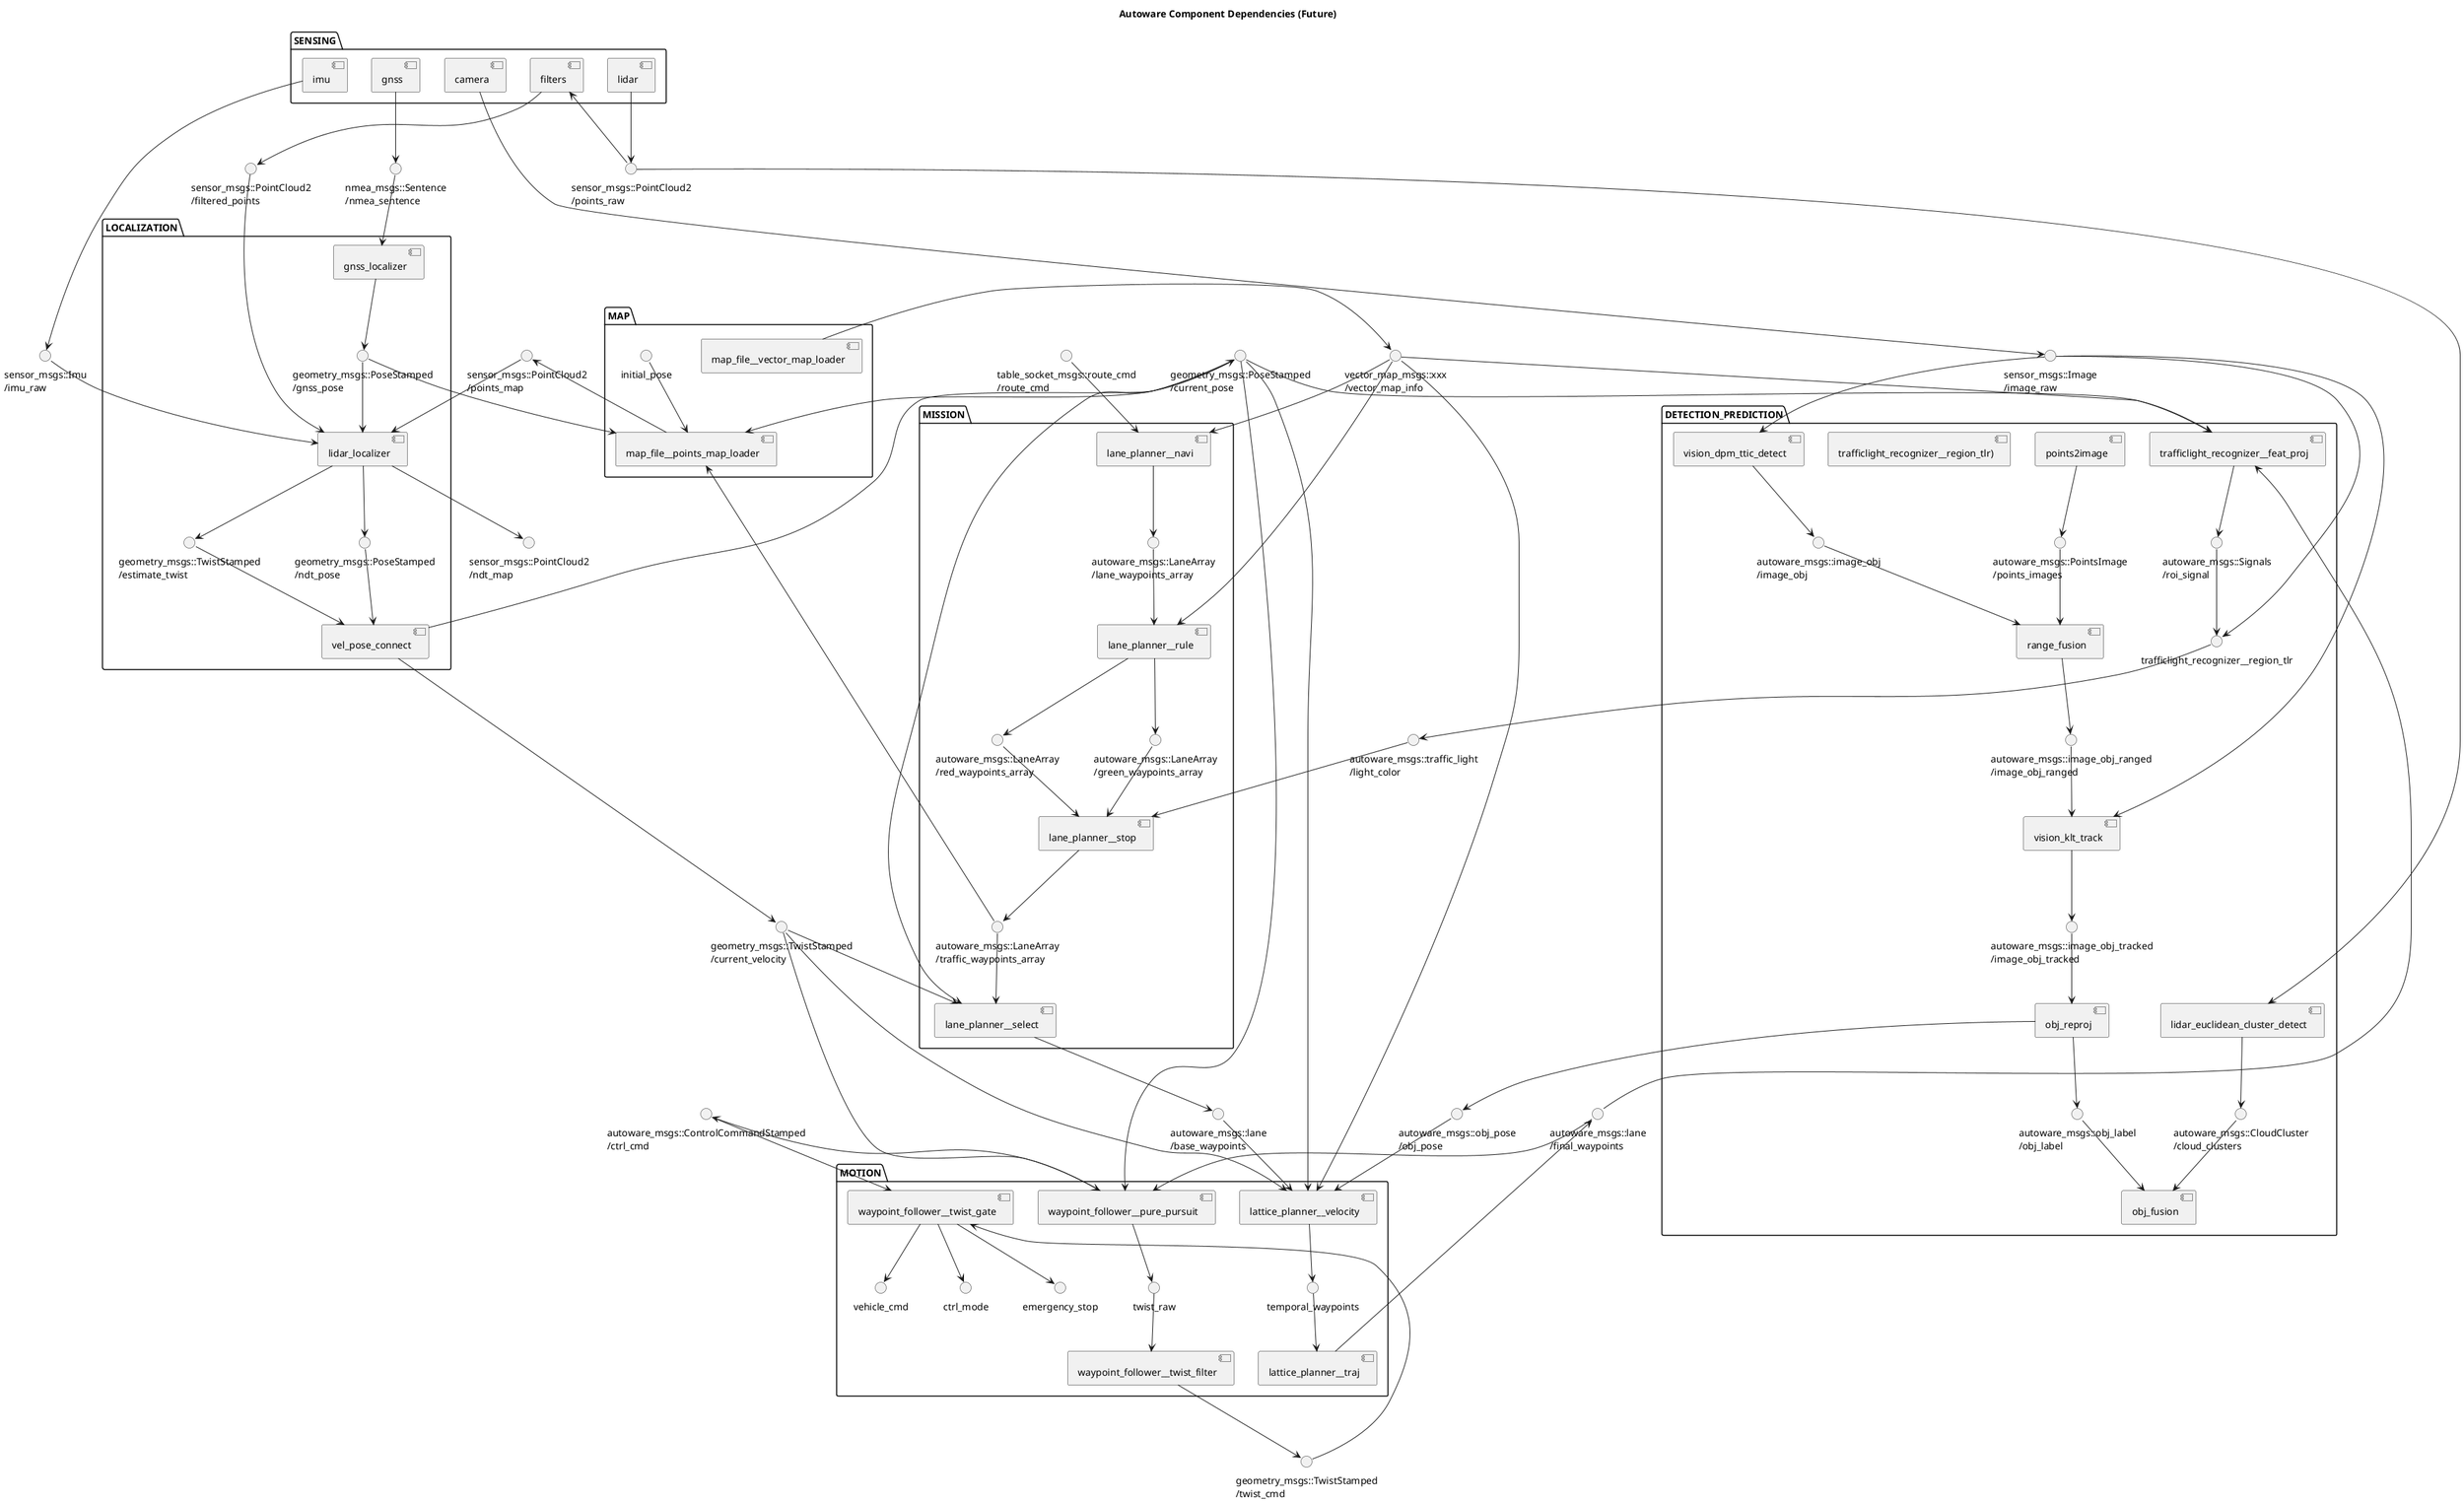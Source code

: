@startuml

title Autoware Component Dependencies (Future)

() "sensor_msgs::Image\n/image_raw" as image_raw
() "sensor_msgs::PointCloud2\n/points_raw" as points_raw
() "sensor_msgs::PointCloud2\n/filtered_points" as filtered_points
() "sensor_msgs::Imu\n/imu_raw" as imu_raw 
() "nmea_msgs::Sentence\n/nmea_sentence" as nmea_sentence

folder SENSING {
    [camera]
    'outputs
    camera --> image_raw

    [lidar]
    'outputs
    lidar --> points_raw

    [filters]
    'inputs
    points_raw --> filters
    'outputs
    filters --> filtered_points

    [imu]
    'outputs
    imu --> imu_raw

    [gnss]
    'outputs
    gnss --> nmea_sentence
}

'gnss_localizer

'lidar_localizer
() "sensor_msgs::PointCloud2\n/points_map" as points_map
() "sensor_msgs::PointCloud2\n/ndt_map" as ndt_map

'map
() "vector_map_msgs::xxx\n/vector_map_info" as vector_map_info


'vel_pose_connect
() "geometry_msgs::PoseStamped\n/current_pose" as current_pose
() "geometry_msgs::TwistStamped\n/current_velocity" as current_velocity

'vision_reprojection
() "autoware_msgs::obj_pose\n/obj_pose" as obj_pose



folder LOCALIZATION {
    () "geometry_msgs::PoseStamped\n/gnss_pose" as gnss_pose
    () "geometry_msgs::TwistStamped\n/estimate_twist" as estimate_twist
    () "geometry_msgs::PoseStamped\n/ndt_pose" as ndt_pose

    [gnss_localizer]
    'inputs
    nmea_sentence --> gnss_localizer
    'outputs
    gnss_localizer --> gnss_pose

    [lidar_localizer]
    'inputs
    gnss_pose --> lidar_localizer
    filtered_points --> lidar_localizer
    points_map --> lidar_localizer
    imu_raw --> lidar_localizer
    'outputs
    lidar_localizer --> estimate_twist
    lidar_localizer --> ndt_pose
    lidar_localizer --> ndt_map

    [vel_pose_connect]
    'inputs
    estimate_twist --> vel_pose_connect
    ndt_pose --> vel_pose_connect
    'outputs
    vel_pose_connect --> current_pose
    vel_pose_connect --> current_velocity

    '[dead_reckoner] @ Autoware v2.0
}


'vision_detector
() "autoware_msgs::traffic_light\n/light_color" as light_color



'mission_motion
() "autoware_msgs::lane\n/base_waypoints" as base_waypoints
() "autoware_msgs::lane\n/final_waypoints" as final_waypoints
() "geometry_msgs::TwistStamped\n/twist_cmd" as twist_cmd
() "autoware_msgs::ControlCommandStamped\n/ctrl_cmd" as ctrl_cmd
() "table_socket_msgs::route_cmd\n/route_cmd" as route_cmd


folder DETECTION_PREDICTION {
    () "autoware_msgs::PointsImage\n/points_images" as points_obj
	() "autoware_msgs::image_obj\n/image_obj" as image_obj
    () "autoware_msgs::image_obj_ranged\n/image_obj_ranged" as image_obj_ranged
	() "autoware_msgs::image_obj_tracked\n/image_obj_tracked" as image_obj_tracked
    () "autoware_msgs::obj_label\n/obj_label" as obj_label
	() "autoware_msgs::CloudCluster\n/cloud_clusters" as cloud_clusters
    () "autoware_msgs::Signals\n/roi_signal" as roi_signal

    [points2image]
    'outputs
    points2image --> points_obj

    [vision_dpm_ttic_detect]
    'inputs
    image_raw --> vision_dpm_ttic_detect
    'outputs
    vision_dpm_ttic_detect --> image_obj

    [range_fusion]
    'inputs
    image_obj --> range_fusion
	points_obj --> range_fusion
    'outputs
    range_fusion --> image_obj_ranged

    [vision_klt_track]
    'inputs
    image_raw --> vision_klt_track
	image_obj_ranged --> vision_klt_track
    'outputs
    vision_klt_track --> image_obj_tracked

    [obj_reproj]
	'inputs
    image_obj_tracked --> obj_reproj
    'outputs
    obj_reproj --> obj_label

    [obj_fusion]
    'inputs
    obj_label --> obj_fusion
	cloud_clusters --> obj_fusion
    'outputs
    obj_reproj --> obj_pose
   
    [lidar_euclidean_cluster_detect]
    'inputs
    points_raw --> lidar_euclidean_cluster_detect
    'outputs
    lidar_euclidean_cluster_detect --> cloud_clusters

    [trafficlight_recognizer__region_tlr)]
    'inputs
    image_raw --> trafficlight_recognizer__region_tlr
	roi_signal --> trafficlight_recognizer__region_tlr
    'outputs
    trafficlight_recognizer__region_tlr --> light_color

	[trafficlight_recognizer__feat_proj]
    'inputs
    vector_map_info --> trafficlight_recognizer__feat_proj
	current_pose --> trafficlight_recognizer__feat_proj
    final_waypoints --> trafficlight_recognizer__feat_proj
    'outputs
    trafficlight_recognizer__feat_proj --> roi_signal

}


folder MISSION{
    () "autoware_msgs::LaneArray\n/lane_waypoints_array" as lane_waypoints_array
	() "autoware_msgs::LaneArray\n/traffic_waypoints_array" as traffic_waypoints_array
	() "autoware_msgs::LaneArray\n/red_waypoints_array" as red_waypoints_array
	() "autoware_msgs::LaneArray\n/green_waypoints_array" as green_waypoints_array
    [lane_planner__navi]
    'input
    route_cmd --> lane_planner__navi
    vector_map_info --> lane_planner__navi
	'output
    lane_planner__navi --> lane_waypoints_array
   
 	[lane_planner__rule]
    'input
    lane_waypoints_array --> lane_planner__rule
    vector_map_info --> lane_planner__rule
	'output
    lane_planner__rule --> red_waypoints_array
    lane_planner__rule --> green_waypoints_array

	[lane_planner__stop]
    'input
    light_color --> lane_planner__stop
    red_waypoints_array --> lane_planner__stop
    green_waypoints_array --> lane_planner__stop
	'output
    lane_planner__stop --> traffic_waypoints_array

	[lane_planner__select]
    'input
    traffic_waypoints_array --> lane_planner__select
    current_pose --> lane_planner__select
    current_velocity --> lane_planner__select
	'output
    lane_planner__select --> base_waypoints
}

folder MOTION {
    [lattice_planner__velocity]
    'input
    current_pose --> lattice_planner__velocity
    base_waypoints --> lattice_planner__velocity
    current_velocity --> lattice_planner__velocity
    vector_map_info --> lattice_planner__velocity
    obj_pose --> lattice_planner__velocity
	'output
    lattice_planner__velocity --> temporal_waypoints

    [lattice_planner__traj]
    'input
    temporal_waypoints --> lattice_planner__traj
	'output
    lattice_planner__traj --> final_waypoints

    [waypoint_follower__pure_pursuit]
    'inputs
    current_pose --> waypoint_follower__pure_pursuit
    current_velocity --> waypoint_follower__pure_pursuit
    final_waypoints --> waypoint_follower__pure_pursuit
    'outputs
    waypoint_follower__pure_pursuit --> twist_raw
    waypoint_follower__pure_pursuit --> ctrl_cmd

    [waypoint_follower__twist_filter]
    'inputs
    twist_raw --> waypoint_follower__twist_filter
    'outputs
    waypoint_follower__twist_filter --> twist_cmd

    [waypoint_follower__twist_gate]
    'inputs
    twist_cmd --> waypoint_follower__twist_gate
  	ctrl_cmd --> waypoint_follower__twist_gate
    'outputs
    waypoint_follower__twist_gate --> vehicle_cmd
    waypoint_follower__twist_gate --> ctrl_mode
    waypoint_follower__twist_gate --> emergency_stop

}



folder MAP{
	[map_file__points_map_loader]
	'inputs
	traffic_waypoints_array --> map_file__points_map_loader
	gnss_pose --> map_file__points_map_loader
    current_pose --> map_file__points_map_loader
    initial_pose --> map_file__points_map_loader
	'outputs
    map_file__points_map_loader --> points_map

    [map_file__vector_map_loader]
 	'outputs
    map_file__vector_map_loader --> vector_map_info

}




@enduml
